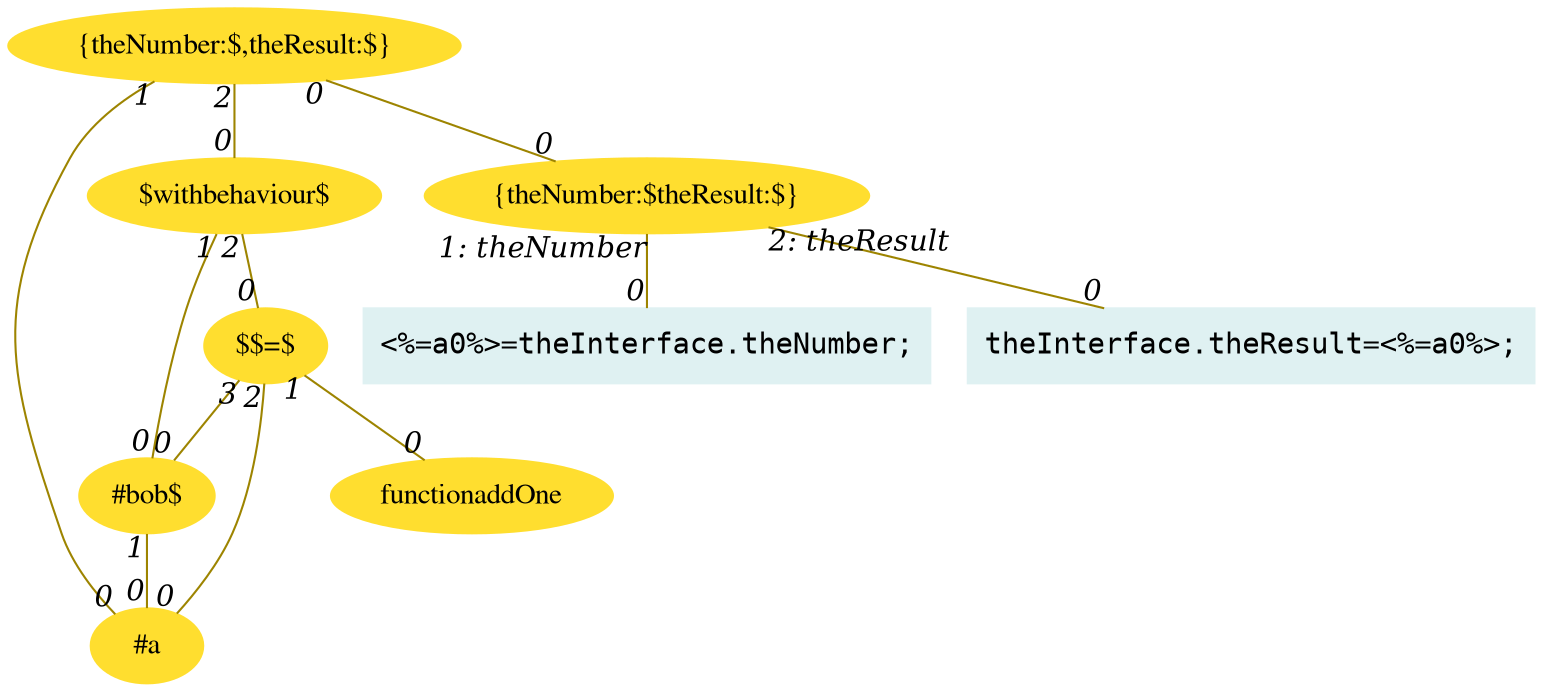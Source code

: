 digraph g{node_5770 [shape="ellipse", style="filled", color="#ffde2f", fontname="Times", label="#a" ]
node_5776 [shape="ellipse", style="filled", color="#ffde2f", fontname="Times", label="#bob$" ]
node_5777 [shape="ellipse", style="filled", color="#ffde2f", fontname="Times", label="functionaddOne" ]
node_5778 [shape="ellipse", style="filled", color="#ffde2f", fontname="Times", label="$$=$" ]
node_5779 [shape="ellipse", style="filled", color="#ffde2f", fontname="Times", label="$withbehaviour$" ]
node_5795 [shape="ellipse", style="filled", color="#ffde2f", fontname="Times", label="{theNumber:$,theResult:$}" ]
node_5801 [shape="box", style="filled", color="#dff1f2", fontname="Courier", label="<%=a0%>=theInterface.theNumber;
" ]
node_5803 [shape="box", style="filled", color="#dff1f2", fontname="Courier", label="theInterface.theResult=<%=a0%>;
" ]
node_5805 [shape="ellipse", style="filled", color="#ffde2f", fontname="Times", label="{theNumber:$theResult:$}" ]
node_5778 -> node_5776 [dir=none, arrowHead=none, fontname="Times-Italic", arrowsize=1, color="#9d8400", label="",  headlabel="0", taillabel="3" ]
node_5778 -> node_5777 [dir=none, arrowHead=none, fontname="Times-Italic", arrowsize=1, color="#9d8400", label="",  headlabel="0", taillabel="1" ]
node_5779 -> node_5776 [dir=none, arrowHead=none, fontname="Times-Italic", arrowsize=1, color="#9d8400", label="",  headlabel="0", taillabel="1" ]
node_5779 -> node_5778 [dir=none, arrowHead=none, fontname="Times-Italic", arrowsize=1, color="#9d8400", label="",  headlabel="0", taillabel="2" ]
node_5776 -> node_5770 [dir=none, arrowHead=none, fontname="Times-Italic", arrowsize=1, color="#9d8400", label="",  headlabel="0", taillabel="1" ]
node_5778 -> node_5770 [dir=none, arrowHead=none, fontname="Times-Italic", arrowsize=1, color="#9d8400", label="",  headlabel="0", taillabel="2" ]
node_5795 -> node_5770 [dir=none, arrowHead=none, fontname="Times-Italic", arrowsize=1, color="#9d8400", label="",  headlabel="0", taillabel="1" ]
node_5795 -> node_5779 [dir=none, arrowHead=none, fontname="Times-Italic", arrowsize=1, color="#9d8400", label="",  headlabel="0", taillabel="2" ]
node_5805 -> node_5801 [dir=none, arrowHead=none, fontname="Times-Italic", arrowsize=1, color="#9d8400", label="",  headlabel="0", taillabel="1: theNumber" ]
node_5805 -> node_5803 [dir=none, arrowHead=none, fontname="Times-Italic", arrowsize=1, color="#9d8400", label="",  headlabel="0", taillabel="2: theResult" ]
node_5795 -> node_5805 [dir=none, arrowHead=none, fontname="Times-Italic", arrowsize=1, color="#9d8400", label="",  headlabel="0", taillabel="0" ]
}